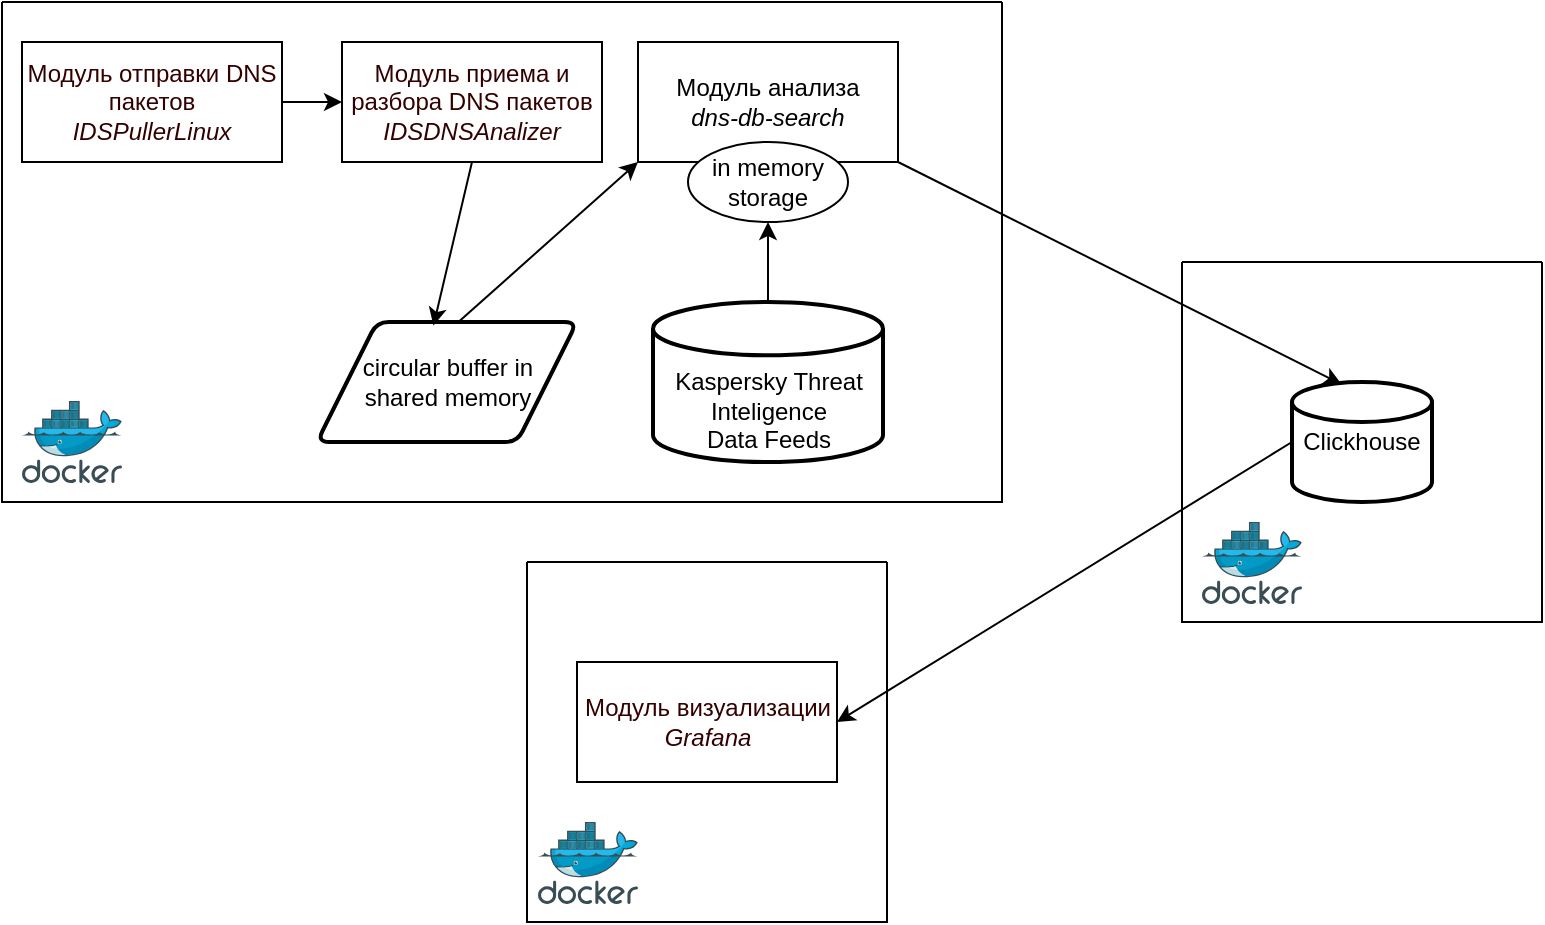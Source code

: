<mxfile version="23.1.1" type="github">
  <diagram name="Страница — 1" id="7hfSIESpZw_EtN8uHow2">
    <mxGraphModel dx="989" dy="393" grid="1" gridSize="10" guides="1" tooltips="1" connect="1" arrows="1" fold="1" page="1" pageScale="1" pageWidth="827" pageHeight="1169" math="0" shadow="0">
      <root>
        <mxCell id="0" />
        <mxCell id="1" parent="0" />
        <mxCell id="EVZMrZH57IziyB0BVZsf-1" value="Модуль отправки DNS пакетов&lt;br&gt;&lt;i&gt;IDSPullerLinux&lt;/i&gt;" style="rounded=0;whiteSpace=wrap;html=1;strokeColor=#000000;fillColor=#FFFFFF;fontColor=#330000;labelBackgroundColor=none;" vertex="1" parent="1">
          <mxGeometry x="40" y="120" width="130" height="60" as="geometry" />
        </mxCell>
        <mxCell id="EVZMrZH57IziyB0BVZsf-2" value="Модуль приема и разбора DNS пакетов&lt;br&gt;&lt;i&gt;IDSDNSAnalizer&lt;/i&gt;" style="rounded=0;whiteSpace=wrap;html=1;strokeColor=#000000;fillColor=#FFFFFF;fontColor=#330000;fontStyle=0" vertex="1" parent="1">
          <mxGeometry x="200" y="120" width="130" height="60" as="geometry" />
        </mxCell>
        <mxCell id="EVZMrZH57IziyB0BVZsf-3" value="Модуль анализа&lt;br&gt;&lt;i&gt;dns-db-search&lt;/i&gt;" style="rounded=0;whiteSpace=wrap;html=1;strokeColor=#000000;fillColor=#FFFFFF;fontColor=#000000;fontStyle=0" vertex="1" parent="1">
          <mxGeometry x="348" y="120" width="130" height="60" as="geometry" />
        </mxCell>
        <mxCell id="EVZMrZH57IziyB0BVZsf-4" value="in memory&lt;br&gt;storage" style="ellipse;whiteSpace=wrap;html=1;" vertex="1" parent="1">
          <mxGeometry x="373" y="170" width="80" height="40" as="geometry" />
        </mxCell>
        <mxCell id="EVZMrZH57IziyB0BVZsf-5" value="" style="endArrow=classic;html=1;rounded=0;exitX=1;exitY=0.5;exitDx=0;exitDy=0;entryX=0;entryY=0.5;entryDx=0;entryDy=0;" edge="1" parent="1" source="EVZMrZH57IziyB0BVZsf-1" target="EVZMrZH57IziyB0BVZsf-2">
          <mxGeometry width="50" height="50" relative="1" as="geometry">
            <mxPoint x="340" y="260" as="sourcePoint" />
            <mxPoint x="390" y="210" as="targetPoint" />
            <Array as="points">
              <mxPoint x="170" y="150" />
            </Array>
          </mxGeometry>
        </mxCell>
        <mxCell id="EVZMrZH57IziyB0BVZsf-10" value="circular buffer in &lt;br&gt;shared memory" style="shape=parallelogram;html=1;strokeWidth=2;perimeter=parallelogramPerimeter;whiteSpace=wrap;rounded=1;arcSize=12;size=0.23;" vertex="1" parent="1">
          <mxGeometry x="187.5" y="260" width="130" height="60" as="geometry" />
        </mxCell>
        <mxCell id="EVZMrZH57IziyB0BVZsf-13" value="" style="endArrow=classic;html=1;rounded=0;exitX=0.5;exitY=1;exitDx=0;exitDy=0;entryX=0.448;entryY=0.03;entryDx=0;entryDy=0;entryPerimeter=0;" edge="1" parent="1" source="EVZMrZH57IziyB0BVZsf-2" target="EVZMrZH57IziyB0BVZsf-10">
          <mxGeometry width="50" height="50" relative="1" as="geometry">
            <mxPoint x="340" y="260" as="sourcePoint" />
            <mxPoint x="390" y="210" as="targetPoint" />
          </mxGeometry>
        </mxCell>
        <mxCell id="EVZMrZH57IziyB0BVZsf-14" value="" style="endArrow=classic;html=1;rounded=0;exitX=0.546;exitY=-0.004;exitDx=0;exitDy=0;exitPerimeter=0;entryX=0;entryY=1;entryDx=0;entryDy=0;" edge="1" parent="1" source="EVZMrZH57IziyB0BVZsf-10" target="EVZMrZH57IziyB0BVZsf-3">
          <mxGeometry width="50" height="50" relative="1" as="geometry">
            <mxPoint x="340" y="260" as="sourcePoint" />
            <mxPoint x="390" y="210" as="targetPoint" />
          </mxGeometry>
        </mxCell>
        <mxCell id="EVZMrZH57IziyB0BVZsf-15" value="&lt;br&gt;&lt;br&gt;Kaspersky Threat Inteligence&lt;br&gt;Data Feeds" style="strokeWidth=2;html=1;shape=mxgraph.flowchart.database;whiteSpace=wrap;" vertex="1" parent="1">
          <mxGeometry x="355.5" y="250" width="115" height="80" as="geometry" />
        </mxCell>
        <mxCell id="EVZMrZH57IziyB0BVZsf-16" value="" style="endArrow=classic;html=1;rounded=0;exitX=0.5;exitY=0;exitDx=0;exitDy=0;exitPerimeter=0;entryX=0.5;entryY=1;entryDx=0;entryDy=0;" edge="1" parent="1" source="EVZMrZH57IziyB0BVZsf-15" target="EVZMrZH57IziyB0BVZsf-4">
          <mxGeometry width="50" height="50" relative="1" as="geometry">
            <mxPoint x="340" y="260" as="sourcePoint" />
            <mxPoint x="390" y="210" as="targetPoint" />
          </mxGeometry>
        </mxCell>
        <mxCell id="EVZMrZH57IziyB0BVZsf-17" value="" style="endArrow=classic;html=1;rounded=0;exitX=1;exitY=1;exitDx=0;exitDy=0;entryX=0.354;entryY=0.019;entryDx=0;entryDy=0;entryPerimeter=0;" edge="1" parent="1" source="EVZMrZH57IziyB0BVZsf-3" target="EVZMrZH57IziyB0BVZsf-9">
          <mxGeometry width="50" height="50" relative="1" as="geometry">
            <mxPoint x="340" y="260" as="sourcePoint" />
            <mxPoint x="390" y="210" as="targetPoint" />
          </mxGeometry>
        </mxCell>
        <mxCell id="EVZMrZH57IziyB0BVZsf-18" value="Модуль визуализации&lt;br&gt;&lt;i&gt;Grafana&lt;/i&gt;" style="rounded=0;whiteSpace=wrap;html=1;strokeColor=#000000;fillColor=#FFFFFF;fontColor=#330000;fontStyle=0" vertex="1" parent="1">
          <mxGeometry x="317.5" y="430" width="130" height="60" as="geometry" />
        </mxCell>
        <mxCell id="EVZMrZH57IziyB0BVZsf-19" value="" style="endArrow=classic;html=1;rounded=0;exitX=0;exitY=0.5;exitDx=0;exitDy=0;exitPerimeter=0;entryX=1;entryY=0.5;entryDx=0;entryDy=0;" edge="1" parent="1" source="EVZMrZH57IziyB0BVZsf-9" target="EVZMrZH57IziyB0BVZsf-18">
          <mxGeometry width="50" height="50" relative="1" as="geometry">
            <mxPoint x="340" y="260" as="sourcePoint" />
            <mxPoint x="390" y="210" as="targetPoint" />
          </mxGeometry>
        </mxCell>
        <mxCell id="EVZMrZH57IziyB0BVZsf-20" value="" style="swimlane;startSize=0;" vertex="1" parent="1">
          <mxGeometry x="30" y="100" width="500" height="250" as="geometry" />
        </mxCell>
        <mxCell id="EVZMrZH57IziyB0BVZsf-23" value="" style="image;sketch=0;aspect=fixed;html=1;points=[];align=center;fontSize=12;image=img/lib/mscae/Docker.svg;" vertex="1" parent="EVZMrZH57IziyB0BVZsf-20">
          <mxGeometry x="10" y="199.5" width="50" height="41" as="geometry" />
        </mxCell>
        <mxCell id="EVZMrZH57IziyB0BVZsf-21" value="" style="swimlane;startSize=0;" vertex="1" parent="1">
          <mxGeometry x="620" y="230" width="180" height="180" as="geometry" />
        </mxCell>
        <mxCell id="EVZMrZH57IziyB0BVZsf-25" value="" style="image;sketch=0;aspect=fixed;html=1;points=[];align=center;fontSize=12;image=img/lib/mscae/Docker.svg;" vertex="1" parent="EVZMrZH57IziyB0BVZsf-21">
          <mxGeometry x="10" y="130" width="50" height="41" as="geometry" />
        </mxCell>
        <mxCell id="EVZMrZH57IziyB0BVZsf-9" value="Clickhouse" style="strokeWidth=2;html=1;shape=mxgraph.flowchart.database;whiteSpace=wrap;" vertex="1" parent="EVZMrZH57IziyB0BVZsf-21">
          <mxGeometry x="55" y="60" width="70" height="60" as="geometry" />
        </mxCell>
        <mxCell id="EVZMrZH57IziyB0BVZsf-22" value="" style="swimlane;startSize=0;" vertex="1" parent="1">
          <mxGeometry x="292.5" y="380" width="180" height="180" as="geometry" />
        </mxCell>
        <mxCell id="EVZMrZH57IziyB0BVZsf-24" value="" style="image;sketch=0;aspect=fixed;html=1;points=[];align=center;fontSize=12;image=img/lib/mscae/Docker.svg;" vertex="1" parent="EVZMrZH57IziyB0BVZsf-22">
          <mxGeometry x="5.5" y="130" width="50" height="41" as="geometry" />
        </mxCell>
      </root>
    </mxGraphModel>
  </diagram>
</mxfile>

